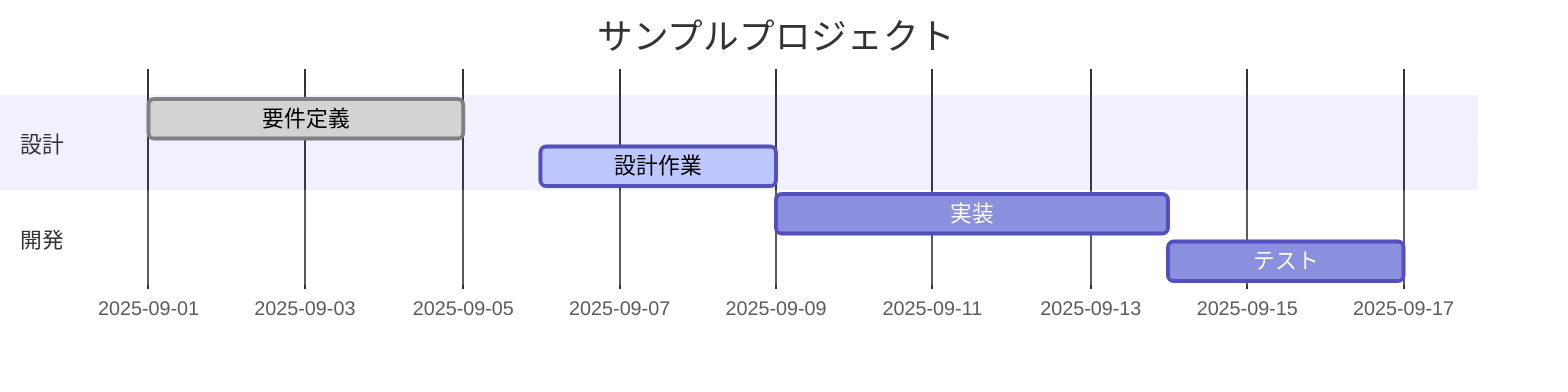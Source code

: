 gantt
    dateFormat  YYYY-MM-DD
    title サンプルプロジェクト

    section 設計
    要件定義 :done,    des1, 2025-09-01,2025-09-05
    設計作業 :active,  des2, 2025-09-06, 3d

    section 開発
    実装      :des3, 2025-09-09, 5d
    テスト    :des4, after des3, 3d
